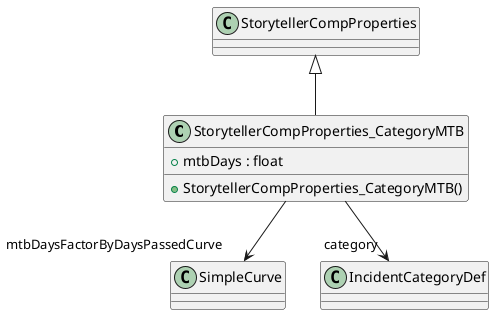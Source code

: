 @startuml
class StorytellerCompProperties_CategoryMTB {
    + mtbDays : float
    + StorytellerCompProperties_CategoryMTB()
}
StorytellerCompProperties <|-- StorytellerCompProperties_CategoryMTB
StorytellerCompProperties_CategoryMTB --> "mtbDaysFactorByDaysPassedCurve" SimpleCurve
StorytellerCompProperties_CategoryMTB --> "category" IncidentCategoryDef
@enduml
